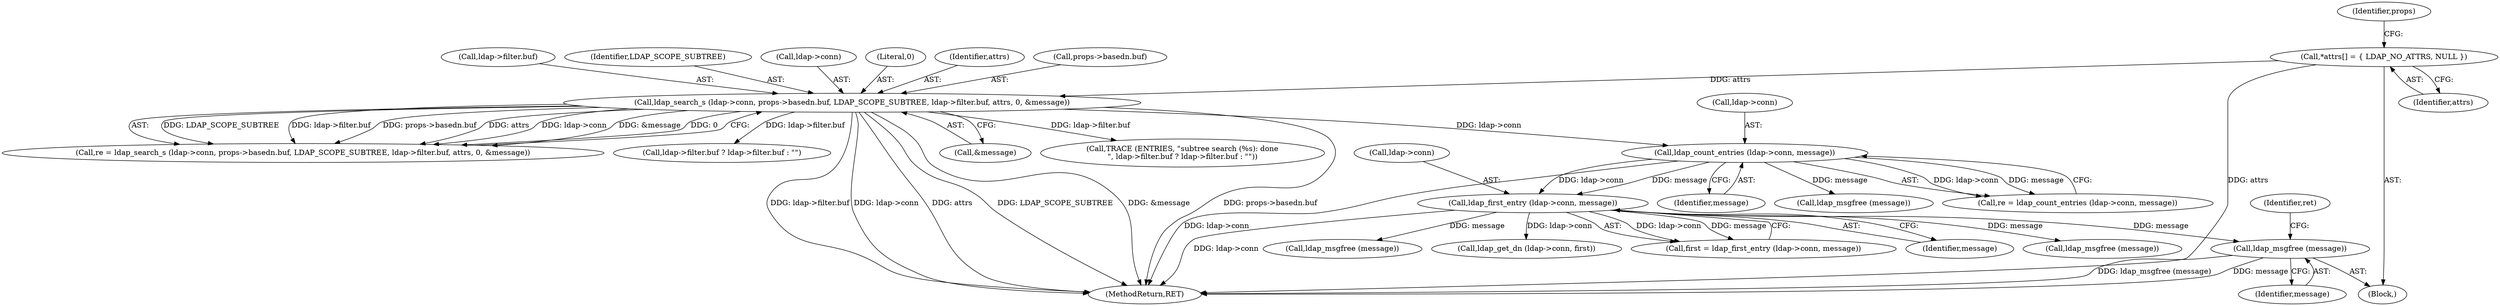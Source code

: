 digraph "0_webserver_fbda667221c51f0aa476a02366e0cf66cb012f88@API" {
"1000291" [label="(Call,ldap_msgfree (message))"];
"1000261" [label="(Call,ldap_first_entry (ldap->conn, message))"];
"1000245" [label="(Call,ldap_count_entries (ldap->conn, message))"];
"1000188" [label="(Call,ldap_search_s (ldap->conn, props->basedn.buf, LDAP_SCOPE_SUBTREE, ldap->filter.buf, attrs, 0, &message))"];
"1000120" [label="(Call,*attrs[] = { LDAP_NO_ATTRS, NULL })"];
"1000246" [label="(Call,ldap->conn)"];
"1000249" [label="(Identifier,message)"];
"1000259" [label="(Call,first = ldap_first_entry (ldap->conn, message))"];
"1000228" [label="(Call,TRACE (ENTRIES, \"subtree search (%s): done\n\", ldap->filter.buf ? ldap->filter.buf : \"\"))"];
"1000294" [label="(Identifier,ret)"];
"1000265" [label="(Identifier,message)"];
"1000186" [label="(Call,re = ldap_search_s (ldap->conn, props->basedn.buf, LDAP_SCOPE_SUBTREE, ldap->filter.buf, attrs, 0, &message))"];
"1000261" [label="(Call,ldap_first_entry (ldap->conn, message))"];
"1000203" [label="(Identifier,attrs)"];
"1000192" [label="(Call,props->basedn.buf)"];
"1000112" [label="(Block,)"];
"1000198" [label="(Call,ldap->filter.buf)"];
"1000262" [label="(Call,ldap->conn)"];
"1000287" [label="(Call,ldap_msgfree (message))"];
"1000197" [label="(Identifier,LDAP_SCOPE_SUBTREE)"];
"1000271" [label="(Call,ldap_msgfree (message))"];
"1000189" [label="(Call,ldap->conn)"];
"1000292" [label="(Identifier,message)"];
"1000231" [label="(Call,ldap->filter.buf ? ldap->filter.buf : \"\")"];
"1000120" [label="(Call,*attrs[] = { LDAP_NO_ATTRS, NULL })"];
"1000204" [label="(Literal,0)"];
"1000255" [label="(Call,ldap_msgfree (message))"];
"1000188" [label="(Call,ldap_search_s (ldap->conn, props->basedn.buf, LDAP_SCOPE_SUBTREE, ldap->filter.buf, attrs, 0, &message))"];
"1000277" [label="(Call,ldap_get_dn (ldap->conn, first))"];
"1000245" [label="(Call,ldap_count_entries (ldap->conn, message))"];
"1000243" [label="(Call,re = ldap_count_entries (ldap->conn, message))"];
"1000335" [label="(MethodReturn,RET)"];
"1000121" [label="(Identifier,attrs)"];
"1000291" [label="(Call,ldap_msgfree (message))"];
"1000205" [label="(Call,&message)"];
"1000124" [label="(Identifier,props)"];
"1000291" -> "1000112"  [label="AST: "];
"1000291" -> "1000292"  [label="CFG: "];
"1000292" -> "1000291"  [label="AST: "];
"1000294" -> "1000291"  [label="CFG: "];
"1000291" -> "1000335"  [label="DDG: ldap_msgfree (message)"];
"1000291" -> "1000335"  [label="DDG: message"];
"1000261" -> "1000291"  [label="DDG: message"];
"1000261" -> "1000259"  [label="AST: "];
"1000261" -> "1000265"  [label="CFG: "];
"1000262" -> "1000261"  [label="AST: "];
"1000265" -> "1000261"  [label="AST: "];
"1000259" -> "1000261"  [label="CFG: "];
"1000261" -> "1000335"  [label="DDG: ldap->conn"];
"1000261" -> "1000259"  [label="DDG: ldap->conn"];
"1000261" -> "1000259"  [label="DDG: message"];
"1000245" -> "1000261"  [label="DDG: ldap->conn"];
"1000245" -> "1000261"  [label="DDG: message"];
"1000261" -> "1000271"  [label="DDG: message"];
"1000261" -> "1000277"  [label="DDG: ldap->conn"];
"1000261" -> "1000287"  [label="DDG: message"];
"1000245" -> "1000243"  [label="AST: "];
"1000245" -> "1000249"  [label="CFG: "];
"1000246" -> "1000245"  [label="AST: "];
"1000249" -> "1000245"  [label="AST: "];
"1000243" -> "1000245"  [label="CFG: "];
"1000245" -> "1000335"  [label="DDG: ldap->conn"];
"1000245" -> "1000243"  [label="DDG: ldap->conn"];
"1000245" -> "1000243"  [label="DDG: message"];
"1000188" -> "1000245"  [label="DDG: ldap->conn"];
"1000245" -> "1000255"  [label="DDG: message"];
"1000188" -> "1000186"  [label="AST: "];
"1000188" -> "1000205"  [label="CFG: "];
"1000189" -> "1000188"  [label="AST: "];
"1000192" -> "1000188"  [label="AST: "];
"1000197" -> "1000188"  [label="AST: "];
"1000198" -> "1000188"  [label="AST: "];
"1000203" -> "1000188"  [label="AST: "];
"1000204" -> "1000188"  [label="AST: "];
"1000205" -> "1000188"  [label="AST: "];
"1000186" -> "1000188"  [label="CFG: "];
"1000188" -> "1000335"  [label="DDG: ldap->conn"];
"1000188" -> "1000335"  [label="DDG: attrs"];
"1000188" -> "1000335"  [label="DDG: LDAP_SCOPE_SUBTREE"];
"1000188" -> "1000335"  [label="DDG: &message"];
"1000188" -> "1000335"  [label="DDG: props->basedn.buf"];
"1000188" -> "1000335"  [label="DDG: ldap->filter.buf"];
"1000188" -> "1000186"  [label="DDG: LDAP_SCOPE_SUBTREE"];
"1000188" -> "1000186"  [label="DDG: ldap->filter.buf"];
"1000188" -> "1000186"  [label="DDG: props->basedn.buf"];
"1000188" -> "1000186"  [label="DDG: attrs"];
"1000188" -> "1000186"  [label="DDG: ldap->conn"];
"1000188" -> "1000186"  [label="DDG: &message"];
"1000188" -> "1000186"  [label="DDG: 0"];
"1000120" -> "1000188"  [label="DDG: attrs"];
"1000188" -> "1000228"  [label="DDG: ldap->filter.buf"];
"1000188" -> "1000231"  [label="DDG: ldap->filter.buf"];
"1000120" -> "1000112"  [label="AST: "];
"1000120" -> "1000121"  [label="CFG: "];
"1000121" -> "1000120"  [label="AST: "];
"1000124" -> "1000120"  [label="CFG: "];
"1000120" -> "1000335"  [label="DDG: attrs"];
}
